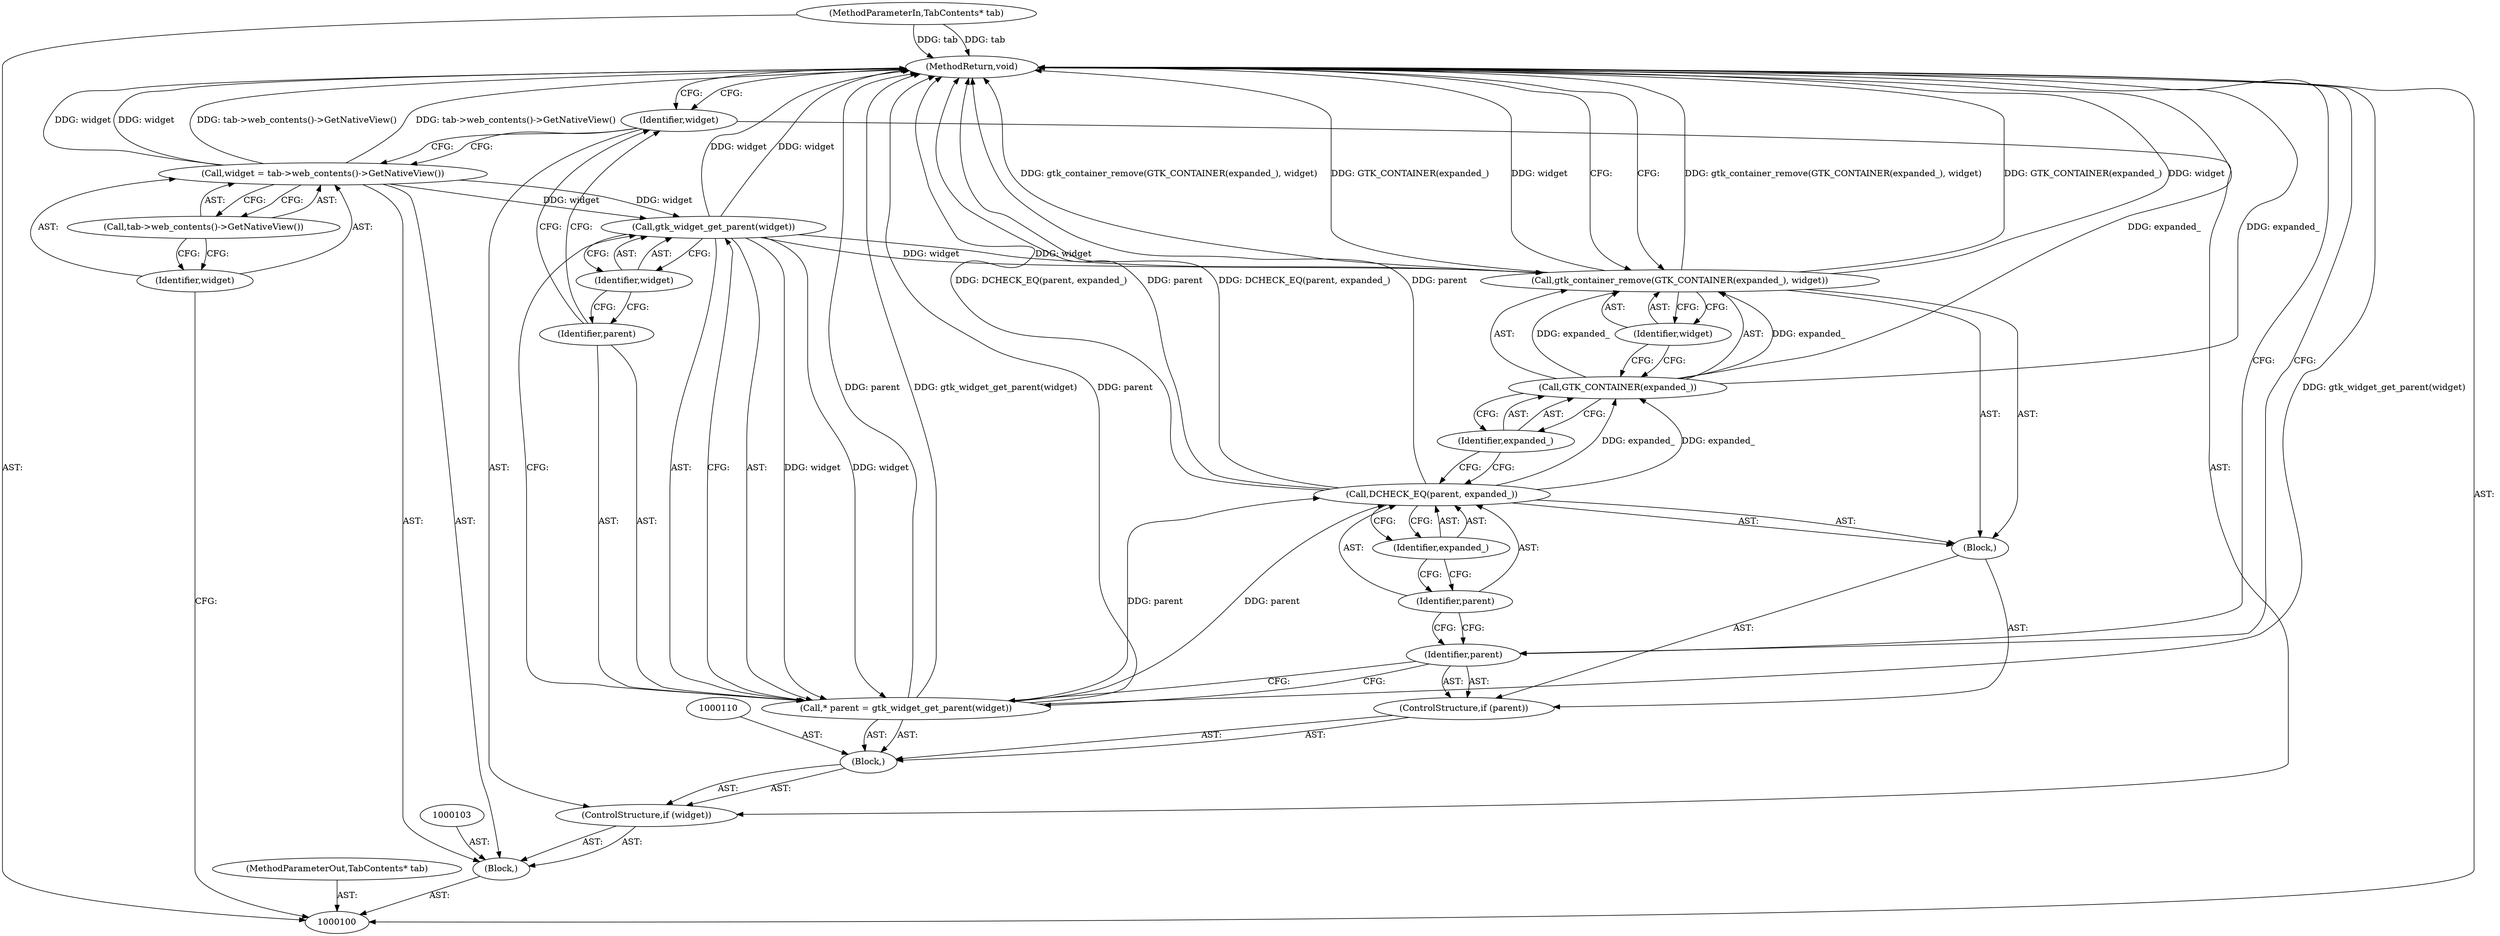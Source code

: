 digraph "1_Chrome_e89cfcb9090e8c98129ae9160c513f504db74599_10" {
"1000125" [label="(MethodReturn,void)"];
"1000101" [label="(MethodParameterIn,TabContents* tab)"];
"1000158" [label="(MethodParameterOut,TabContents* tab)"];
"1000102" [label="(Block,)"];
"1000104" [label="(Call,widget = tab->web_contents()->GetNativeView())"];
"1000105" [label="(Identifier,widget)"];
"1000106" [label="(Call,tab->web_contents()->GetNativeView())"];
"1000107" [label="(ControlStructure,if (widget))"];
"1000108" [label="(Identifier,widget)"];
"1000111" [label="(Call,* parent = gtk_widget_get_parent(widget))"];
"1000112" [label="(Identifier,parent)"];
"1000113" [label="(Call,gtk_widget_get_parent(widget))"];
"1000109" [label="(Block,)"];
"1000114" [label="(Identifier,widget)"];
"1000117" [label="(Block,)"];
"1000115" [label="(ControlStructure,if (parent))"];
"1000116" [label="(Identifier,parent)"];
"1000119" [label="(Identifier,parent)"];
"1000120" [label="(Identifier,expanded_)"];
"1000118" [label="(Call,DCHECK_EQ(parent, expanded_))"];
"1000122" [label="(Call,GTK_CONTAINER(expanded_))"];
"1000123" [label="(Identifier,expanded_)"];
"1000124" [label="(Identifier,widget)"];
"1000121" [label="(Call,gtk_container_remove(GTK_CONTAINER(expanded_), widget))"];
"1000125" -> "1000100"  [label="AST: "];
"1000125" -> "1000121"  [label="CFG: "];
"1000125" -> "1000116"  [label="CFG: "];
"1000125" -> "1000108"  [label="CFG: "];
"1000104" -> "1000125"  [label="DDG: widget"];
"1000104" -> "1000125"  [label="DDG: tab->web_contents()->GetNativeView()"];
"1000113" -> "1000125"  [label="DDG: widget"];
"1000122" -> "1000125"  [label="DDG: expanded_"];
"1000121" -> "1000125"  [label="DDG: gtk_container_remove(GTK_CONTAINER(expanded_), widget)"];
"1000121" -> "1000125"  [label="DDG: GTK_CONTAINER(expanded_)"];
"1000121" -> "1000125"  [label="DDG: widget"];
"1000118" -> "1000125"  [label="DDG: DCHECK_EQ(parent, expanded_)"];
"1000118" -> "1000125"  [label="DDG: parent"];
"1000111" -> "1000125"  [label="DDG: parent"];
"1000111" -> "1000125"  [label="DDG: gtk_widget_get_parent(widget)"];
"1000101" -> "1000125"  [label="DDG: tab"];
"1000101" -> "1000100"  [label="AST: "];
"1000101" -> "1000125"  [label="DDG: tab"];
"1000158" -> "1000100"  [label="AST: "];
"1000102" -> "1000100"  [label="AST: "];
"1000103" -> "1000102"  [label="AST: "];
"1000104" -> "1000102"  [label="AST: "];
"1000107" -> "1000102"  [label="AST: "];
"1000104" -> "1000102"  [label="AST: "];
"1000104" -> "1000106"  [label="CFG: "];
"1000105" -> "1000104"  [label="AST: "];
"1000106" -> "1000104"  [label="AST: "];
"1000108" -> "1000104"  [label="CFG: "];
"1000104" -> "1000125"  [label="DDG: widget"];
"1000104" -> "1000125"  [label="DDG: tab->web_contents()->GetNativeView()"];
"1000104" -> "1000113"  [label="DDG: widget"];
"1000105" -> "1000104"  [label="AST: "];
"1000105" -> "1000100"  [label="CFG: "];
"1000106" -> "1000105"  [label="CFG: "];
"1000106" -> "1000104"  [label="AST: "];
"1000106" -> "1000105"  [label="CFG: "];
"1000104" -> "1000106"  [label="CFG: "];
"1000107" -> "1000102"  [label="AST: "];
"1000108" -> "1000107"  [label="AST: "];
"1000109" -> "1000107"  [label="AST: "];
"1000108" -> "1000107"  [label="AST: "];
"1000108" -> "1000104"  [label="CFG: "];
"1000112" -> "1000108"  [label="CFG: "];
"1000125" -> "1000108"  [label="CFG: "];
"1000111" -> "1000109"  [label="AST: "];
"1000111" -> "1000113"  [label="CFG: "];
"1000112" -> "1000111"  [label="AST: "];
"1000113" -> "1000111"  [label="AST: "];
"1000116" -> "1000111"  [label="CFG: "];
"1000111" -> "1000125"  [label="DDG: parent"];
"1000111" -> "1000125"  [label="DDG: gtk_widget_get_parent(widget)"];
"1000113" -> "1000111"  [label="DDG: widget"];
"1000111" -> "1000118"  [label="DDG: parent"];
"1000112" -> "1000111"  [label="AST: "];
"1000112" -> "1000108"  [label="CFG: "];
"1000114" -> "1000112"  [label="CFG: "];
"1000113" -> "1000111"  [label="AST: "];
"1000113" -> "1000114"  [label="CFG: "];
"1000114" -> "1000113"  [label="AST: "];
"1000111" -> "1000113"  [label="CFG: "];
"1000113" -> "1000125"  [label="DDG: widget"];
"1000113" -> "1000111"  [label="DDG: widget"];
"1000104" -> "1000113"  [label="DDG: widget"];
"1000113" -> "1000121"  [label="DDG: widget"];
"1000109" -> "1000107"  [label="AST: "];
"1000110" -> "1000109"  [label="AST: "];
"1000111" -> "1000109"  [label="AST: "];
"1000115" -> "1000109"  [label="AST: "];
"1000114" -> "1000113"  [label="AST: "];
"1000114" -> "1000112"  [label="CFG: "];
"1000113" -> "1000114"  [label="CFG: "];
"1000117" -> "1000115"  [label="AST: "];
"1000118" -> "1000117"  [label="AST: "];
"1000121" -> "1000117"  [label="AST: "];
"1000115" -> "1000109"  [label="AST: "];
"1000116" -> "1000115"  [label="AST: "];
"1000117" -> "1000115"  [label="AST: "];
"1000116" -> "1000115"  [label="AST: "];
"1000116" -> "1000111"  [label="CFG: "];
"1000119" -> "1000116"  [label="CFG: "];
"1000125" -> "1000116"  [label="CFG: "];
"1000119" -> "1000118"  [label="AST: "];
"1000119" -> "1000116"  [label="CFG: "];
"1000120" -> "1000119"  [label="CFG: "];
"1000120" -> "1000118"  [label="AST: "];
"1000120" -> "1000119"  [label="CFG: "];
"1000118" -> "1000120"  [label="CFG: "];
"1000118" -> "1000117"  [label="AST: "];
"1000118" -> "1000120"  [label="CFG: "];
"1000119" -> "1000118"  [label="AST: "];
"1000120" -> "1000118"  [label="AST: "];
"1000123" -> "1000118"  [label="CFG: "];
"1000118" -> "1000125"  [label="DDG: DCHECK_EQ(parent, expanded_)"];
"1000118" -> "1000125"  [label="DDG: parent"];
"1000111" -> "1000118"  [label="DDG: parent"];
"1000118" -> "1000122"  [label="DDG: expanded_"];
"1000122" -> "1000121"  [label="AST: "];
"1000122" -> "1000123"  [label="CFG: "];
"1000123" -> "1000122"  [label="AST: "];
"1000124" -> "1000122"  [label="CFG: "];
"1000122" -> "1000125"  [label="DDG: expanded_"];
"1000122" -> "1000121"  [label="DDG: expanded_"];
"1000118" -> "1000122"  [label="DDG: expanded_"];
"1000123" -> "1000122"  [label="AST: "];
"1000123" -> "1000118"  [label="CFG: "];
"1000122" -> "1000123"  [label="CFG: "];
"1000124" -> "1000121"  [label="AST: "];
"1000124" -> "1000122"  [label="CFG: "];
"1000121" -> "1000124"  [label="CFG: "];
"1000121" -> "1000117"  [label="AST: "];
"1000121" -> "1000124"  [label="CFG: "];
"1000122" -> "1000121"  [label="AST: "];
"1000124" -> "1000121"  [label="AST: "];
"1000125" -> "1000121"  [label="CFG: "];
"1000121" -> "1000125"  [label="DDG: gtk_container_remove(GTK_CONTAINER(expanded_), widget)"];
"1000121" -> "1000125"  [label="DDG: GTK_CONTAINER(expanded_)"];
"1000121" -> "1000125"  [label="DDG: widget"];
"1000122" -> "1000121"  [label="DDG: expanded_"];
"1000113" -> "1000121"  [label="DDG: widget"];
}

